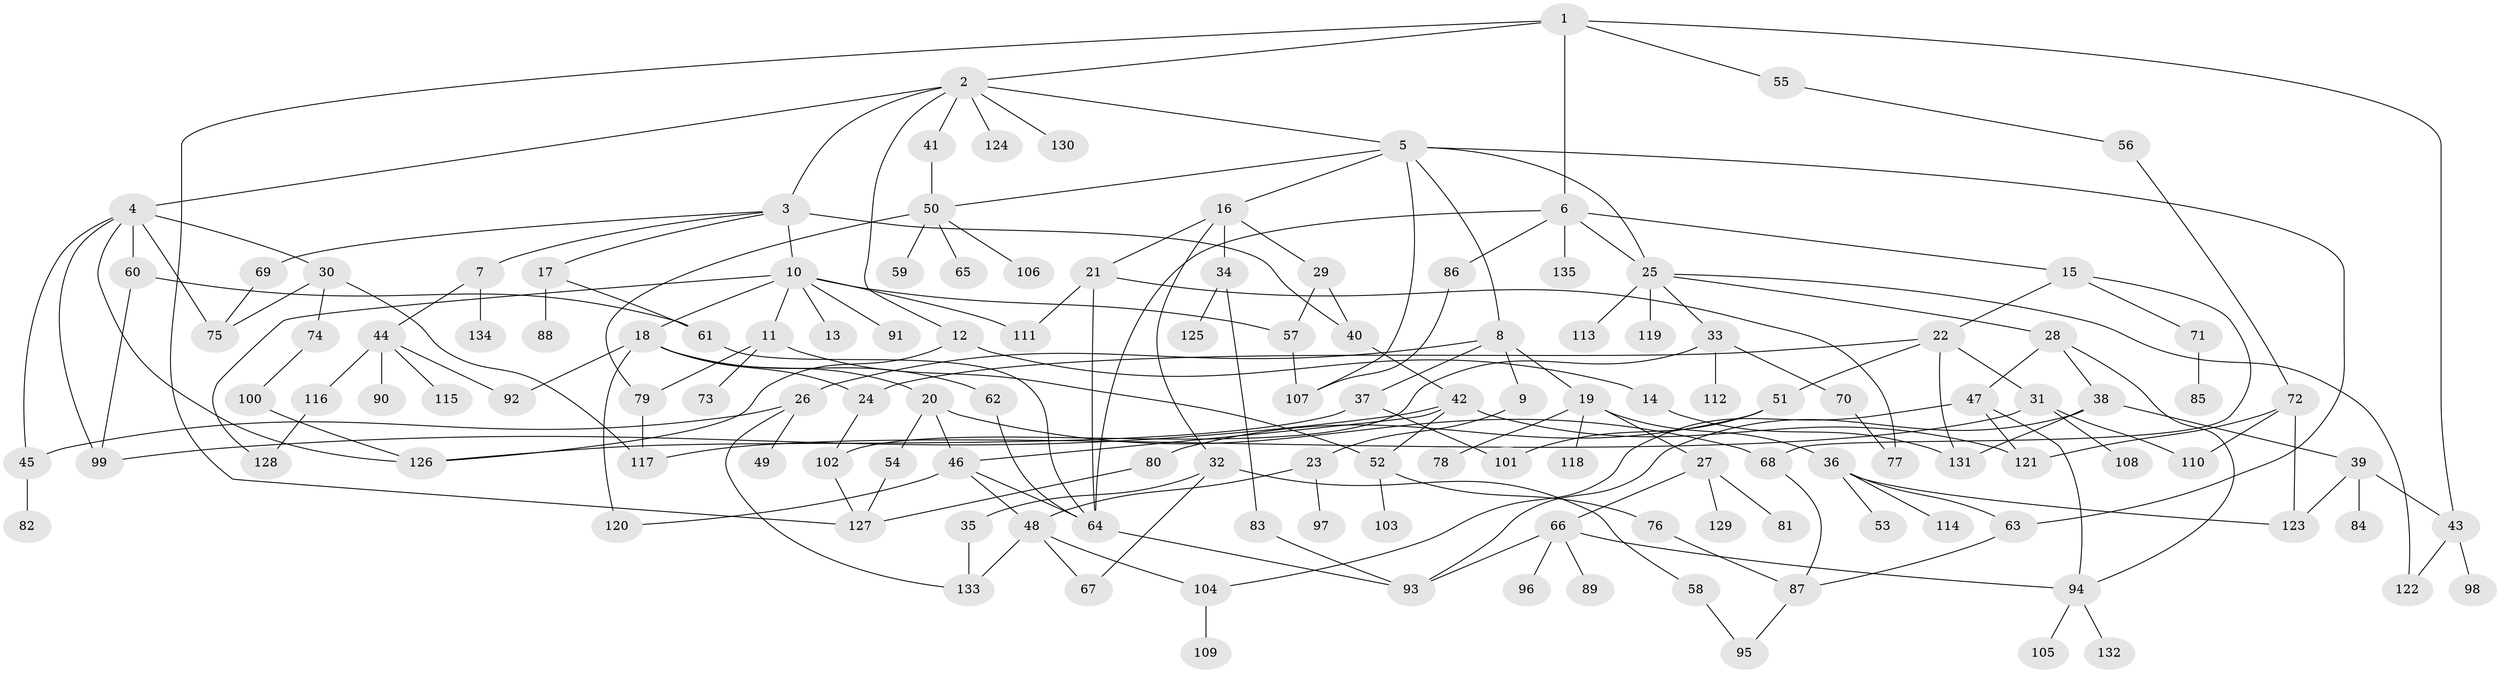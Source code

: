 // coarse degree distribution, {5: 0.06172839506172839, 8: 0.012345679012345678, 12: 0.024691358024691357, 9: 0.012345679012345678, 17: 0.012345679012345678, 6: 0.037037037037037035, 3: 0.14814814814814814, 4: 0.16049382716049382, 11: 0.024691358024691357, 2: 0.19753086419753085, 1: 0.30864197530864196}
// Generated by graph-tools (version 1.1) at 2025/16/03/04/25 18:16:54]
// undirected, 135 vertices, 193 edges
graph export_dot {
graph [start="1"]
  node [color=gray90,style=filled];
  1;
  2;
  3;
  4;
  5;
  6;
  7;
  8;
  9;
  10;
  11;
  12;
  13;
  14;
  15;
  16;
  17;
  18;
  19;
  20;
  21;
  22;
  23;
  24;
  25;
  26;
  27;
  28;
  29;
  30;
  31;
  32;
  33;
  34;
  35;
  36;
  37;
  38;
  39;
  40;
  41;
  42;
  43;
  44;
  45;
  46;
  47;
  48;
  49;
  50;
  51;
  52;
  53;
  54;
  55;
  56;
  57;
  58;
  59;
  60;
  61;
  62;
  63;
  64;
  65;
  66;
  67;
  68;
  69;
  70;
  71;
  72;
  73;
  74;
  75;
  76;
  77;
  78;
  79;
  80;
  81;
  82;
  83;
  84;
  85;
  86;
  87;
  88;
  89;
  90;
  91;
  92;
  93;
  94;
  95;
  96;
  97;
  98;
  99;
  100;
  101;
  102;
  103;
  104;
  105;
  106;
  107;
  108;
  109;
  110;
  111;
  112;
  113;
  114;
  115;
  116;
  117;
  118;
  119;
  120;
  121;
  122;
  123;
  124;
  125;
  126;
  127;
  128;
  129;
  130;
  131;
  132;
  133;
  134;
  135;
  1 -- 2;
  1 -- 6;
  1 -- 55;
  1 -- 127;
  1 -- 43;
  2 -- 3;
  2 -- 4;
  2 -- 5;
  2 -- 12;
  2 -- 41;
  2 -- 124;
  2 -- 130;
  3 -- 7;
  3 -- 10;
  3 -- 17;
  3 -- 40;
  3 -- 69;
  4 -- 30;
  4 -- 60;
  4 -- 126;
  4 -- 75;
  4 -- 99;
  4 -- 45;
  5 -- 8;
  5 -- 16;
  5 -- 107;
  5 -- 25;
  5 -- 50;
  5 -- 63;
  6 -- 15;
  6 -- 25;
  6 -- 86;
  6 -- 135;
  6 -- 64;
  7 -- 44;
  7 -- 134;
  8 -- 9;
  8 -- 19;
  8 -- 26;
  8 -- 37;
  9 -- 23;
  10 -- 11;
  10 -- 13;
  10 -- 18;
  10 -- 91;
  10 -- 128;
  10 -- 57;
  10 -- 111;
  11 -- 52;
  11 -- 73;
  11 -- 79;
  12 -- 14;
  12 -- 126;
  14 -- 131;
  15 -- 22;
  15 -- 71;
  15 -- 68;
  16 -- 21;
  16 -- 29;
  16 -- 32;
  16 -- 34;
  17 -- 88;
  17 -- 61;
  18 -- 20;
  18 -- 62;
  18 -- 92;
  18 -- 120;
  18 -- 24;
  19 -- 27;
  19 -- 36;
  19 -- 78;
  19 -- 118;
  20 -- 54;
  20 -- 68;
  20 -- 46;
  21 -- 77;
  21 -- 111;
  21 -- 64;
  22 -- 24;
  22 -- 31;
  22 -- 51;
  22 -- 131;
  23 -- 97;
  23 -- 48;
  24 -- 102;
  25 -- 28;
  25 -- 33;
  25 -- 113;
  25 -- 119;
  25 -- 122;
  26 -- 45;
  26 -- 49;
  26 -- 133;
  27 -- 66;
  27 -- 81;
  27 -- 129;
  28 -- 38;
  28 -- 47;
  28 -- 94;
  29 -- 57;
  29 -- 40;
  30 -- 74;
  30 -- 75;
  30 -- 117;
  31 -- 108;
  31 -- 110;
  31 -- 117;
  32 -- 35;
  32 -- 58;
  32 -- 67;
  33 -- 70;
  33 -- 102;
  33 -- 112;
  34 -- 83;
  34 -- 125;
  35 -- 133;
  36 -- 53;
  36 -- 63;
  36 -- 114;
  36 -- 123;
  37 -- 101;
  37 -- 126;
  38 -- 39;
  38 -- 131;
  38 -- 93;
  39 -- 43;
  39 -- 84;
  39 -- 123;
  40 -- 42;
  41 -- 50;
  42 -- 46;
  42 -- 121;
  42 -- 52;
  42 -- 99;
  43 -- 98;
  43 -- 122;
  44 -- 90;
  44 -- 115;
  44 -- 116;
  44 -- 92;
  45 -- 82;
  46 -- 48;
  46 -- 120;
  46 -- 64;
  47 -- 104;
  47 -- 121;
  47 -- 94;
  48 -- 104;
  48 -- 67;
  48 -- 133;
  50 -- 59;
  50 -- 65;
  50 -- 79;
  50 -- 106;
  51 -- 80;
  51 -- 101;
  52 -- 76;
  52 -- 103;
  54 -- 127;
  55 -- 56;
  56 -- 72;
  57 -- 107;
  58 -- 95;
  60 -- 61;
  60 -- 99;
  61 -- 64;
  62 -- 64;
  63 -- 87;
  64 -- 93;
  66 -- 89;
  66 -- 94;
  66 -- 96;
  66 -- 93;
  68 -- 87;
  69 -- 75;
  70 -- 77;
  71 -- 85;
  72 -- 121;
  72 -- 123;
  72 -- 110;
  74 -- 100;
  76 -- 87;
  79 -- 117;
  80 -- 127;
  83 -- 93;
  86 -- 107;
  87 -- 95;
  94 -- 105;
  94 -- 132;
  100 -- 126;
  102 -- 127;
  104 -- 109;
  116 -- 128;
}
